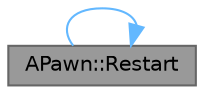 digraph "APawn::Restart"
{
 // INTERACTIVE_SVG=YES
 // LATEX_PDF_SIZE
  bgcolor="transparent";
  edge [fontname=Helvetica,fontsize=10,labelfontname=Helvetica,labelfontsize=10];
  node [fontname=Helvetica,fontsize=10,shape=box,height=0.2,width=0.4];
  rankdir="LR";
  Node1 [id="Node000001",label="APawn::Restart",height=0.2,width=0.4,color="gray40", fillcolor="grey60", style="filled", fontcolor="black",tooltip="Called when the Pawn is being restarted (usually by being possessed by a Controller)."];
  Node1 -> Node1 [id="edge1_Node000001_Node000001",color="steelblue1",style="solid",tooltip=" "];
}

